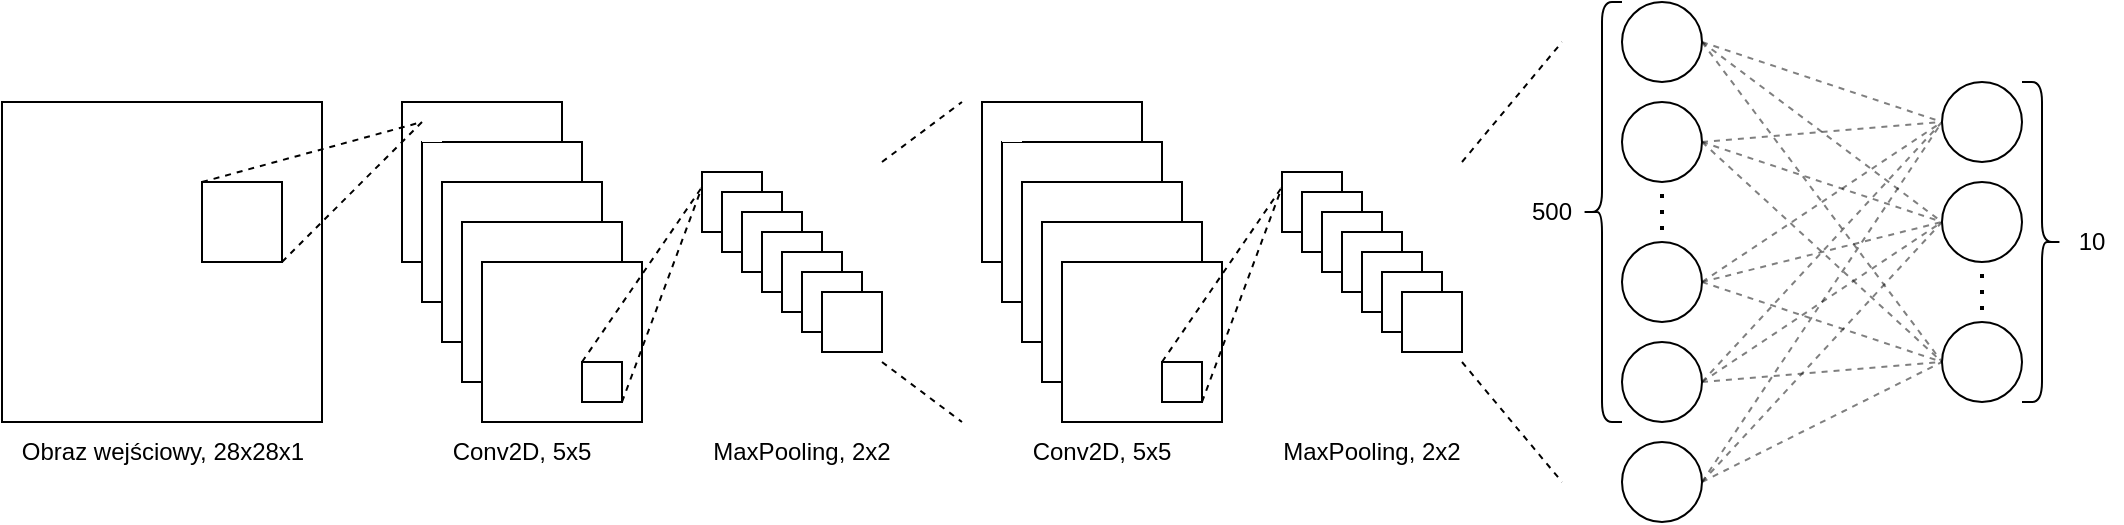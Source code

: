 <mxfile version="21.1.2" type="device">
  <diagram name="Strona-1" id="-L44PbIpG_fRvy7FMJpt">
    <mxGraphModel dx="1185" dy="683" grid="1" gridSize="10" guides="1" tooltips="1" connect="1" arrows="1" fold="1" page="1" pageScale="1" pageWidth="1169" pageHeight="1654" math="0" shadow="0">
      <root>
        <mxCell id="0" />
        <mxCell id="1" parent="0" />
        <mxCell id="is0Sw9N0RyaOP79KxOXN-40" value="" style="whiteSpace=wrap;html=1;aspect=fixed;" vertex="1" parent="1">
          <mxGeometry x="240" y="160" width="80" height="80" as="geometry" />
        </mxCell>
        <mxCell id="is0Sw9N0RyaOP79KxOXN-42" value="" style="whiteSpace=wrap;html=1;aspect=fixed;" vertex="1" parent="1">
          <mxGeometry x="250" y="180" width="80" height="80" as="geometry" />
        </mxCell>
        <mxCell id="is0Sw9N0RyaOP79KxOXN-44" value="" style="whiteSpace=wrap;html=1;aspect=fixed;" vertex="1" parent="1">
          <mxGeometry x="260" y="200" width="80" height="80" as="geometry" />
        </mxCell>
        <mxCell id="is0Sw9N0RyaOP79KxOXN-46" value="" style="whiteSpace=wrap;html=1;aspect=fixed;" vertex="1" parent="1">
          <mxGeometry x="270" y="220" width="80" height="80" as="geometry" />
        </mxCell>
        <mxCell id="is0Sw9N0RyaOP79KxOXN-48" value="" style="whiteSpace=wrap;html=1;aspect=fixed;" vertex="1" parent="1">
          <mxGeometry x="280" y="240" width="80" height="80" as="geometry" />
        </mxCell>
        <mxCell id="is0Sw9N0RyaOP79KxOXN-1" value="" style="ellipse;whiteSpace=wrap;html=1;aspect=fixed;" vertex="1" parent="1">
          <mxGeometry x="850" y="110" width="40" height="40" as="geometry" />
        </mxCell>
        <mxCell id="is0Sw9N0RyaOP79KxOXN-2" value="" style="ellipse;whiteSpace=wrap;html=1;aspect=fixed;" vertex="1" parent="1">
          <mxGeometry x="850" y="280" width="40" height="40" as="geometry" />
        </mxCell>
        <mxCell id="is0Sw9N0RyaOP79KxOXN-3" value="" style="ellipse;whiteSpace=wrap;html=1;aspect=fixed;" vertex="1" parent="1">
          <mxGeometry x="850" y="230" width="40" height="40" as="geometry" />
        </mxCell>
        <mxCell id="is0Sw9N0RyaOP79KxOXN-4" value="" style="ellipse;whiteSpace=wrap;html=1;aspect=fixed;" vertex="1" parent="1">
          <mxGeometry x="850" y="160" width="40" height="40" as="geometry" />
        </mxCell>
        <mxCell id="is0Sw9N0RyaOP79KxOXN-5" value="" style="endArrow=none;dashed=1;html=1;dashPattern=1 3;strokeWidth=2;rounded=0;" edge="1" parent="1">
          <mxGeometry width="50" height="50" relative="1" as="geometry">
            <mxPoint x="870" y="224" as="sourcePoint" />
            <mxPoint x="870" y="205" as="targetPoint" />
          </mxGeometry>
        </mxCell>
        <mxCell id="is0Sw9N0RyaOP79KxOXN-6" value="" style="ellipse;whiteSpace=wrap;html=1;aspect=fixed;" vertex="1" parent="1">
          <mxGeometry x="850" y="330" width="40" height="40" as="geometry" />
        </mxCell>
        <mxCell id="is0Sw9N0RyaOP79KxOXN-7" value="" style="ellipse;whiteSpace=wrap;html=1;aspect=fixed;" vertex="1" parent="1">
          <mxGeometry x="1010" y="150" width="40" height="40" as="geometry" />
        </mxCell>
        <mxCell id="is0Sw9N0RyaOP79KxOXN-8" value="" style="ellipse;whiteSpace=wrap;html=1;aspect=fixed;" vertex="1" parent="1">
          <mxGeometry x="1010" y="270" width="40" height="40" as="geometry" />
        </mxCell>
        <mxCell id="is0Sw9N0RyaOP79KxOXN-9" value="" style="ellipse;whiteSpace=wrap;html=1;aspect=fixed;" vertex="1" parent="1">
          <mxGeometry x="1010" y="200" width="40" height="40" as="geometry" />
        </mxCell>
        <mxCell id="is0Sw9N0RyaOP79KxOXN-10" value="" style="endArrow=none;dashed=1;html=1;dashPattern=1 3;strokeWidth=2;rounded=0;" edge="1" parent="1">
          <mxGeometry width="50" height="50" relative="1" as="geometry">
            <mxPoint x="1030" y="264" as="sourcePoint" />
            <mxPoint x="1030" y="245" as="targetPoint" />
          </mxGeometry>
        </mxCell>
        <mxCell id="is0Sw9N0RyaOP79KxOXN-11" value="" style="shape=curlyBracket;whiteSpace=wrap;html=1;rounded=1;flipH=1;labelPosition=right;verticalLabelPosition=middle;align=left;verticalAlign=middle;" vertex="1" parent="1">
          <mxGeometry x="1050" y="150" width="20" height="160" as="geometry" />
        </mxCell>
        <mxCell id="is0Sw9N0RyaOP79KxOXN-12" value="" style="shape=curlyBracket;whiteSpace=wrap;html=1;rounded=1;labelPosition=left;verticalLabelPosition=middle;align=right;verticalAlign=middle;size=0.5;" vertex="1" parent="1">
          <mxGeometry x="830" y="110" width="20" height="210" as="geometry" />
        </mxCell>
        <mxCell id="is0Sw9N0RyaOP79KxOXN-14" value="" style="endArrow=none;dashed=1;html=1;rounded=0;exitX=1;exitY=0.5;exitDx=0;exitDy=0;entryX=0;entryY=0.5;entryDx=0;entryDy=0;opacity=50;" edge="1" parent="1" source="is0Sw9N0RyaOP79KxOXN-1" target="is0Sw9N0RyaOP79KxOXN-7">
          <mxGeometry width="50" height="50" relative="1" as="geometry">
            <mxPoint x="903" y="125" as="sourcePoint" />
            <mxPoint x="1023" y="85" as="targetPoint" />
          </mxGeometry>
        </mxCell>
        <mxCell id="is0Sw9N0RyaOP79KxOXN-15" value="" style="endArrow=none;dashed=1;html=1;rounded=0;exitX=1;exitY=0.5;exitDx=0;exitDy=0;opacity=50;entryX=0;entryY=0.5;entryDx=0;entryDy=0;" edge="1" parent="1" source="is0Sw9N0RyaOP79KxOXN-2" target="is0Sw9N0RyaOP79KxOXN-7">
          <mxGeometry width="50" height="50" relative="1" as="geometry">
            <mxPoint x="903" y="125" as="sourcePoint" />
            <mxPoint x="900" y="270" as="targetPoint" />
          </mxGeometry>
        </mxCell>
        <mxCell id="is0Sw9N0RyaOP79KxOXN-16" value="" style="endArrow=none;dashed=1;html=1;rounded=0;entryX=0;entryY=0.5;entryDx=0;entryDy=0;opacity=50;exitX=1;exitY=0.5;exitDx=0;exitDy=0;" edge="1" parent="1" source="is0Sw9N0RyaOP79KxOXN-1" target="is0Sw9N0RyaOP79KxOXN-9">
          <mxGeometry width="50" height="50" relative="1" as="geometry">
            <mxPoint x="903" y="125" as="sourcePoint" />
            <mxPoint x="1023" y="135" as="targetPoint" />
          </mxGeometry>
        </mxCell>
        <mxCell id="is0Sw9N0RyaOP79KxOXN-17" value="" style="endArrow=none;dashed=1;html=1;rounded=0;entryX=0;entryY=0.5;entryDx=0;entryDy=0;opacity=50;exitX=1;exitY=0.5;exitDx=0;exitDy=0;" edge="1" parent="1" source="is0Sw9N0RyaOP79KxOXN-1" target="is0Sw9N0RyaOP79KxOXN-8">
          <mxGeometry width="50" height="50" relative="1" as="geometry">
            <mxPoint x="903" y="125" as="sourcePoint" />
            <mxPoint x="1023" y="205" as="targetPoint" />
          </mxGeometry>
        </mxCell>
        <mxCell id="is0Sw9N0RyaOP79KxOXN-18" value="" style="endArrow=none;dashed=1;html=1;rounded=0;entryX=0;entryY=0.5;entryDx=0;entryDy=0;exitX=1;exitY=0.5;exitDx=0;exitDy=0;opacity=50;" edge="1" parent="1" source="is0Sw9N0RyaOP79KxOXN-4" target="is0Sw9N0RyaOP79KxOXN-7">
          <mxGeometry width="50" height="50" relative="1" as="geometry">
            <mxPoint x="904" y="185" as="sourcePoint" />
            <mxPoint x="1024" y="95" as="targetPoint" />
          </mxGeometry>
        </mxCell>
        <mxCell id="is0Sw9N0RyaOP79KxOXN-19" value="" style="endArrow=none;dashed=1;html=1;rounded=0;entryX=0;entryY=0.5;entryDx=0;entryDy=0;exitX=1;exitY=0.5;exitDx=0;exitDy=0;opacity=50;" edge="1" parent="1" source="is0Sw9N0RyaOP79KxOXN-4" target="is0Sw9N0RyaOP79KxOXN-9">
          <mxGeometry width="50" height="50" relative="1" as="geometry">
            <mxPoint x="904" y="185" as="sourcePoint" />
            <mxPoint x="1023" y="145" as="targetPoint" />
          </mxGeometry>
        </mxCell>
        <mxCell id="is0Sw9N0RyaOP79KxOXN-20" value="" style="endArrow=none;dashed=1;html=1;rounded=0;entryX=0;entryY=0.5;entryDx=0;entryDy=0;opacity=50;exitX=1;exitY=0.5;exitDx=0;exitDy=0;" edge="1" parent="1" source="is0Sw9N0RyaOP79KxOXN-4" target="is0Sw9N0RyaOP79KxOXN-8">
          <mxGeometry width="50" height="50" relative="1" as="geometry">
            <mxPoint x="904" y="185" as="sourcePoint" />
            <mxPoint x="1024" y="215" as="targetPoint" />
          </mxGeometry>
        </mxCell>
        <mxCell id="is0Sw9N0RyaOP79KxOXN-21" value="" style="endArrow=none;dashed=1;html=1;rounded=0;exitX=1;exitY=0.5;exitDx=0;exitDy=0;entryX=0;entryY=0.5;entryDx=0;entryDy=0;opacity=50;" edge="1" parent="1" source="is0Sw9N0RyaOP79KxOXN-6" target="is0Sw9N0RyaOP79KxOXN-7">
          <mxGeometry width="50" height="50" relative="1" as="geometry">
            <mxPoint x="904" y="185" as="sourcePoint" />
            <mxPoint x="1024" y="265" as="targetPoint" />
          </mxGeometry>
        </mxCell>
        <mxCell id="is0Sw9N0RyaOP79KxOXN-22" value="" style="endArrow=none;dashed=1;html=1;rounded=0;entryX=0;entryY=0.5;entryDx=0;entryDy=0;exitX=1;exitY=0.5;exitDx=0;exitDy=0;opacity=50;" edge="1" parent="1" source="is0Sw9N0RyaOP79KxOXN-3" target="is0Sw9N0RyaOP79KxOXN-9">
          <mxGeometry width="50" height="50" relative="1" as="geometry">
            <mxPoint x="904" y="255" as="sourcePoint" />
            <mxPoint x="1024" y="95" as="targetPoint" />
          </mxGeometry>
        </mxCell>
        <mxCell id="is0Sw9N0RyaOP79KxOXN-23" value="" style="endArrow=none;dashed=1;html=1;rounded=0;exitX=1;exitY=0.5;exitDx=0;exitDy=0;entryX=0;entryY=0.5;entryDx=0;entryDy=0;opacity=50;" edge="1" parent="1" source="is0Sw9N0RyaOP79KxOXN-3" target="is0Sw9N0RyaOP79KxOXN-7">
          <mxGeometry width="50" height="50" relative="1" as="geometry">
            <mxPoint x="904" y="255" as="sourcePoint" />
            <mxPoint x="1024" y="215" as="targetPoint" />
          </mxGeometry>
        </mxCell>
        <mxCell id="is0Sw9N0RyaOP79KxOXN-24" value="" style="endArrow=none;dashed=1;html=1;rounded=0;entryX=0;entryY=0.5;entryDx=0;entryDy=0;opacity=50;exitX=1;exitY=0.5;exitDx=0;exitDy=0;" edge="1" parent="1" source="is0Sw9N0RyaOP79KxOXN-3" target="is0Sw9N0RyaOP79KxOXN-8">
          <mxGeometry width="50" height="50" relative="1" as="geometry">
            <mxPoint x="904" y="255" as="sourcePoint" />
            <mxPoint x="1023" y="145" as="targetPoint" />
          </mxGeometry>
        </mxCell>
        <mxCell id="is0Sw9N0RyaOP79KxOXN-25" value="" style="endArrow=none;dashed=1;html=1;rounded=0;exitX=1;exitY=0.5;exitDx=0;exitDy=0;entryX=0;entryY=0.5;entryDx=0;entryDy=0;opacity=50;" edge="1" parent="1" source="is0Sw9N0RyaOP79KxOXN-2" target="is0Sw9N0RyaOP79KxOXN-8">
          <mxGeometry width="50" height="50" relative="1" as="geometry">
            <mxPoint x="904" y="255" as="sourcePoint" />
            <mxPoint x="1024" y="265" as="targetPoint" />
          </mxGeometry>
        </mxCell>
        <mxCell id="is0Sw9N0RyaOP79KxOXN-26" value="" style="endArrow=none;dashed=1;html=1;rounded=0;exitX=1;exitY=0.5;exitDx=0;exitDy=0;entryX=0;entryY=0.5;entryDx=0;entryDy=0;opacity=50;" edge="1" parent="1" source="is0Sw9N0RyaOP79KxOXN-2" target="is0Sw9N0RyaOP79KxOXN-9">
          <mxGeometry width="50" height="50" relative="1" as="geometry">
            <mxPoint x="900" y="360" as="sourcePoint" />
            <mxPoint x="1034" y="275" as="targetPoint" />
          </mxGeometry>
        </mxCell>
        <mxCell id="is0Sw9N0RyaOP79KxOXN-27" value="" style="endArrow=none;dashed=1;html=1;rounded=0;exitX=1;exitY=0.5;exitDx=0;exitDy=0;entryX=0;entryY=0.5;entryDx=0;entryDy=0;opacity=50;" edge="1" parent="1" source="is0Sw9N0RyaOP79KxOXN-6" target="is0Sw9N0RyaOP79KxOXN-8">
          <mxGeometry width="50" height="50" relative="1" as="geometry">
            <mxPoint x="900" y="310" as="sourcePoint" />
            <mxPoint x="1034" y="275" as="targetPoint" />
          </mxGeometry>
        </mxCell>
        <mxCell id="is0Sw9N0RyaOP79KxOXN-28" value="" style="endArrow=none;dashed=1;html=1;rounded=0;exitX=1;exitY=0.5;exitDx=0;exitDy=0;entryX=0;entryY=0.5;entryDx=0;entryDy=0;opacity=50;" edge="1" parent="1" source="is0Sw9N0RyaOP79KxOXN-6" target="is0Sw9N0RyaOP79KxOXN-9">
          <mxGeometry width="50" height="50" relative="1" as="geometry">
            <mxPoint x="900" y="310" as="sourcePoint" />
            <mxPoint x="1033" y="265" as="targetPoint" />
          </mxGeometry>
        </mxCell>
        <mxCell id="is0Sw9N0RyaOP79KxOXN-30" value="10" style="text;html=1;strokeColor=none;fillColor=none;align=center;verticalAlign=middle;whiteSpace=wrap;rounded=0;" vertex="1" parent="1">
          <mxGeometry x="1070" y="222.5" width="30" height="15" as="geometry" />
        </mxCell>
        <mxCell id="is0Sw9N0RyaOP79KxOXN-39" value="" style="whiteSpace=wrap;html=1;aspect=fixed;" vertex="1" parent="1">
          <mxGeometry x="40" y="160" width="160" height="160" as="geometry" />
        </mxCell>
        <mxCell id="is0Sw9N0RyaOP79KxOXN-49" value="" style="whiteSpace=wrap;html=1;aspect=fixed;" vertex="1" parent="1">
          <mxGeometry x="140" y="200" width="40" height="40" as="geometry" />
        </mxCell>
        <mxCell id="is0Sw9N0RyaOP79KxOXN-50" value="" style="endArrow=none;dashed=1;html=1;rounded=0;exitX=0;exitY=0;exitDx=0;exitDy=0;entryX=0;entryY=0;entryDx=0;entryDy=0;" edge="1" parent="1" source="is0Sw9N0RyaOP79KxOXN-49" target="is0Sw9N0RyaOP79KxOXN-51">
          <mxGeometry width="50" height="50" relative="1" as="geometry">
            <mxPoint x="310" y="310" as="sourcePoint" />
            <mxPoint x="230" y="170" as="targetPoint" />
          </mxGeometry>
        </mxCell>
        <mxCell id="is0Sw9N0RyaOP79KxOXN-51" value="" style="rounded=0;whiteSpace=wrap;html=1;strokeColor=none;" vertex="1" parent="1">
          <mxGeometry x="250" y="170" width="10" height="10" as="geometry" />
        </mxCell>
        <mxCell id="is0Sw9N0RyaOP79KxOXN-52" value="" style="endArrow=none;dashed=1;html=1;rounded=0;exitX=1;exitY=1;exitDx=0;exitDy=0;entryX=0;entryY=0;entryDx=0;entryDy=0;" edge="1" parent="1" source="is0Sw9N0RyaOP79KxOXN-49" target="is0Sw9N0RyaOP79KxOXN-51">
          <mxGeometry width="50" height="50" relative="1" as="geometry">
            <mxPoint x="260" y="260" as="sourcePoint" />
            <mxPoint x="310" y="210" as="targetPoint" />
          </mxGeometry>
        </mxCell>
        <mxCell id="is0Sw9N0RyaOP79KxOXN-53" value="" style="whiteSpace=wrap;html=1;aspect=fixed;" vertex="1" parent="1">
          <mxGeometry x="390" y="195" width="30" height="30" as="geometry" />
        </mxCell>
        <mxCell id="is0Sw9N0RyaOP79KxOXN-54" value="" style="whiteSpace=wrap;html=1;aspect=fixed;" vertex="1" parent="1">
          <mxGeometry x="400" y="205" width="30" height="30" as="geometry" />
        </mxCell>
        <mxCell id="is0Sw9N0RyaOP79KxOXN-55" value="" style="whiteSpace=wrap;html=1;aspect=fixed;" vertex="1" parent="1">
          <mxGeometry x="410" y="215" width="30" height="30" as="geometry" />
        </mxCell>
        <mxCell id="is0Sw9N0RyaOP79KxOXN-56" value="" style="whiteSpace=wrap;html=1;aspect=fixed;" vertex="1" parent="1">
          <mxGeometry x="420" y="225" width="30" height="30" as="geometry" />
        </mxCell>
        <mxCell id="is0Sw9N0RyaOP79KxOXN-57" value="" style="whiteSpace=wrap;html=1;aspect=fixed;" vertex="1" parent="1">
          <mxGeometry x="430" y="235" width="30" height="30" as="geometry" />
        </mxCell>
        <mxCell id="is0Sw9N0RyaOP79KxOXN-58" value="" style="whiteSpace=wrap;html=1;aspect=fixed;" vertex="1" parent="1">
          <mxGeometry x="440" y="245" width="30" height="30" as="geometry" />
        </mxCell>
        <mxCell id="is0Sw9N0RyaOP79KxOXN-59" value="" style="whiteSpace=wrap;html=1;aspect=fixed;" vertex="1" parent="1">
          <mxGeometry x="450" y="255" width="30" height="30" as="geometry" />
        </mxCell>
        <mxCell id="is0Sw9N0RyaOP79KxOXN-60" value="" style="whiteSpace=wrap;html=1;aspect=fixed;" vertex="1" parent="1">
          <mxGeometry x="330" y="290" width="20" height="20" as="geometry" />
        </mxCell>
        <mxCell id="is0Sw9N0RyaOP79KxOXN-61" value="" style="endArrow=none;dashed=1;html=1;rounded=0;exitX=0;exitY=0;exitDx=0;exitDy=0;entryX=0;entryY=0.25;entryDx=0;entryDy=0;" edge="1" parent="1" source="is0Sw9N0RyaOP79KxOXN-60" target="is0Sw9N0RyaOP79KxOXN-53">
          <mxGeometry width="50" height="50" relative="1" as="geometry">
            <mxPoint x="360" y="370" as="sourcePoint" />
            <mxPoint x="410" y="320" as="targetPoint" />
          </mxGeometry>
        </mxCell>
        <mxCell id="is0Sw9N0RyaOP79KxOXN-62" value="" style="endArrow=none;dashed=1;html=1;rounded=0;exitX=1;exitY=1;exitDx=0;exitDy=0;entryX=0;entryY=0.25;entryDx=0;entryDy=0;" edge="1" parent="1" source="is0Sw9N0RyaOP79KxOXN-60" target="is0Sw9N0RyaOP79KxOXN-53">
          <mxGeometry width="50" height="50" relative="1" as="geometry">
            <mxPoint x="360" y="370" as="sourcePoint" />
            <mxPoint x="410" y="320" as="targetPoint" />
          </mxGeometry>
        </mxCell>
        <mxCell id="is0Sw9N0RyaOP79KxOXN-63" value="" style="whiteSpace=wrap;html=1;aspect=fixed;" vertex="1" parent="1">
          <mxGeometry x="530" y="160" width="80" height="80" as="geometry" />
        </mxCell>
        <mxCell id="is0Sw9N0RyaOP79KxOXN-64" value="" style="whiteSpace=wrap;html=1;aspect=fixed;" vertex="1" parent="1">
          <mxGeometry x="540" y="180" width="80" height="80" as="geometry" />
        </mxCell>
        <mxCell id="is0Sw9N0RyaOP79KxOXN-65" value="" style="whiteSpace=wrap;html=1;aspect=fixed;" vertex="1" parent="1">
          <mxGeometry x="550" y="200" width="80" height="80" as="geometry" />
        </mxCell>
        <mxCell id="is0Sw9N0RyaOP79KxOXN-66" value="" style="whiteSpace=wrap;html=1;aspect=fixed;" vertex="1" parent="1">
          <mxGeometry x="560" y="220" width="80" height="80" as="geometry" />
        </mxCell>
        <mxCell id="is0Sw9N0RyaOP79KxOXN-67" value="" style="whiteSpace=wrap;html=1;aspect=fixed;" vertex="1" parent="1">
          <mxGeometry x="570" y="240" width="80" height="80" as="geometry" />
        </mxCell>
        <mxCell id="is0Sw9N0RyaOP79KxOXN-68" value="" style="rounded=0;whiteSpace=wrap;html=1;strokeColor=none;" vertex="1" parent="1">
          <mxGeometry x="540" y="170" width="10" height="10" as="geometry" />
        </mxCell>
        <mxCell id="is0Sw9N0RyaOP79KxOXN-69" value="" style="whiteSpace=wrap;html=1;aspect=fixed;" vertex="1" parent="1">
          <mxGeometry x="680" y="195" width="30" height="30" as="geometry" />
        </mxCell>
        <mxCell id="is0Sw9N0RyaOP79KxOXN-70" value="" style="whiteSpace=wrap;html=1;aspect=fixed;" vertex="1" parent="1">
          <mxGeometry x="690" y="205" width="30" height="30" as="geometry" />
        </mxCell>
        <mxCell id="is0Sw9N0RyaOP79KxOXN-71" value="" style="whiteSpace=wrap;html=1;aspect=fixed;" vertex="1" parent="1">
          <mxGeometry x="700" y="215" width="30" height="30" as="geometry" />
        </mxCell>
        <mxCell id="is0Sw9N0RyaOP79KxOXN-72" value="" style="whiteSpace=wrap;html=1;aspect=fixed;" vertex="1" parent="1">
          <mxGeometry x="710" y="225" width="30" height="30" as="geometry" />
        </mxCell>
        <mxCell id="is0Sw9N0RyaOP79KxOXN-73" value="" style="whiteSpace=wrap;html=1;aspect=fixed;" vertex="1" parent="1">
          <mxGeometry x="720" y="235" width="30" height="30" as="geometry" />
        </mxCell>
        <mxCell id="is0Sw9N0RyaOP79KxOXN-74" value="" style="whiteSpace=wrap;html=1;aspect=fixed;" vertex="1" parent="1">
          <mxGeometry x="730" y="245" width="30" height="30" as="geometry" />
        </mxCell>
        <mxCell id="is0Sw9N0RyaOP79KxOXN-75" value="" style="whiteSpace=wrap;html=1;aspect=fixed;" vertex="1" parent="1">
          <mxGeometry x="740" y="255" width="30" height="30" as="geometry" />
        </mxCell>
        <mxCell id="is0Sw9N0RyaOP79KxOXN-76" value="" style="whiteSpace=wrap;html=1;aspect=fixed;" vertex="1" parent="1">
          <mxGeometry x="620" y="290" width="20" height="20" as="geometry" />
        </mxCell>
        <mxCell id="is0Sw9N0RyaOP79KxOXN-77" value="" style="endArrow=none;dashed=1;html=1;rounded=0;exitX=0;exitY=0;exitDx=0;exitDy=0;entryX=0;entryY=0.25;entryDx=0;entryDy=0;" edge="1" parent="1" source="is0Sw9N0RyaOP79KxOXN-76" target="is0Sw9N0RyaOP79KxOXN-69">
          <mxGeometry width="50" height="50" relative="1" as="geometry">
            <mxPoint x="650" y="370" as="sourcePoint" />
            <mxPoint x="700" y="320" as="targetPoint" />
          </mxGeometry>
        </mxCell>
        <mxCell id="is0Sw9N0RyaOP79KxOXN-78" value="" style="endArrow=none;dashed=1;html=1;rounded=0;exitX=1;exitY=1;exitDx=0;exitDy=0;entryX=0;entryY=0.25;entryDx=0;entryDy=0;" edge="1" parent="1" source="is0Sw9N0RyaOP79KxOXN-76" target="is0Sw9N0RyaOP79KxOXN-69">
          <mxGeometry width="50" height="50" relative="1" as="geometry">
            <mxPoint x="650" y="370" as="sourcePoint" />
            <mxPoint x="700" y="320" as="targetPoint" />
          </mxGeometry>
        </mxCell>
        <mxCell id="is0Sw9N0RyaOP79KxOXN-79" value="500" style="text;html=1;strokeColor=none;fillColor=none;align=center;verticalAlign=middle;whiteSpace=wrap;rounded=0;" vertex="1" parent="1">
          <mxGeometry x="800" y="207.5" width="30" height="15" as="geometry" />
        </mxCell>
        <mxCell id="is0Sw9N0RyaOP79KxOXN-80" value="" style="endArrow=none;dashed=1;html=1;rounded=0;" edge="1" parent="1">
          <mxGeometry width="50" height="50" relative="1" as="geometry">
            <mxPoint x="770" y="290" as="sourcePoint" />
            <mxPoint x="820" y="350" as="targetPoint" />
          </mxGeometry>
        </mxCell>
        <mxCell id="is0Sw9N0RyaOP79KxOXN-81" value="" style="endArrow=none;dashed=1;html=1;rounded=0;" edge="1" parent="1">
          <mxGeometry width="50" height="50" relative="1" as="geometry">
            <mxPoint x="770" y="190" as="sourcePoint" />
            <mxPoint x="820" y="130" as="targetPoint" />
          </mxGeometry>
        </mxCell>
        <mxCell id="is0Sw9N0RyaOP79KxOXN-82" value="" style="endArrow=none;dashed=1;html=1;rounded=0;" edge="1" parent="1">
          <mxGeometry width="50" height="50" relative="1" as="geometry">
            <mxPoint x="480" y="290" as="sourcePoint" />
            <mxPoint x="520" y="320" as="targetPoint" />
          </mxGeometry>
        </mxCell>
        <mxCell id="is0Sw9N0RyaOP79KxOXN-83" value="" style="endArrow=none;dashed=1;html=1;rounded=0;" edge="1" parent="1">
          <mxGeometry width="50" height="50" relative="1" as="geometry">
            <mxPoint x="480" y="190" as="sourcePoint" />
            <mxPoint x="520" y="160" as="targetPoint" />
          </mxGeometry>
        </mxCell>
        <mxCell id="is0Sw9N0RyaOP79KxOXN-84" value="Obraz wejściowy, 28x28x1" style="text;html=1;align=center;verticalAlign=middle;resizable=0;points=[];autosize=1;strokeColor=none;fillColor=none;" vertex="1" parent="1">
          <mxGeometry x="40" y="320" width="160" height="30" as="geometry" />
        </mxCell>
        <mxCell id="is0Sw9N0RyaOP79KxOXN-85" value="Conv2D, 5x5" style="text;html=1;strokeColor=none;fillColor=none;align=center;verticalAlign=middle;whiteSpace=wrap;rounded=0;" vertex="1" parent="1">
          <mxGeometry x="240" y="320" width="120" height="30" as="geometry" />
        </mxCell>
        <mxCell id="is0Sw9N0RyaOP79KxOXN-86" value="MaxPooling, 2x2" style="text;html=1;strokeColor=none;fillColor=none;align=center;verticalAlign=middle;whiteSpace=wrap;rounded=0;" vertex="1" parent="1">
          <mxGeometry x="390" y="320" width="100" height="30" as="geometry" />
        </mxCell>
        <mxCell id="is0Sw9N0RyaOP79KxOXN-87" value="Conv2D, 5x5" style="text;html=1;strokeColor=none;fillColor=none;align=center;verticalAlign=middle;whiteSpace=wrap;rounded=0;" vertex="1" parent="1">
          <mxGeometry x="530" y="320" width="120" height="30" as="geometry" />
        </mxCell>
        <mxCell id="is0Sw9N0RyaOP79KxOXN-88" value="MaxPooling, 2x2" style="text;html=1;strokeColor=none;fillColor=none;align=center;verticalAlign=middle;whiteSpace=wrap;rounded=0;" vertex="1" parent="1">
          <mxGeometry x="675" y="320" width="100" height="30" as="geometry" />
        </mxCell>
      </root>
    </mxGraphModel>
  </diagram>
</mxfile>
